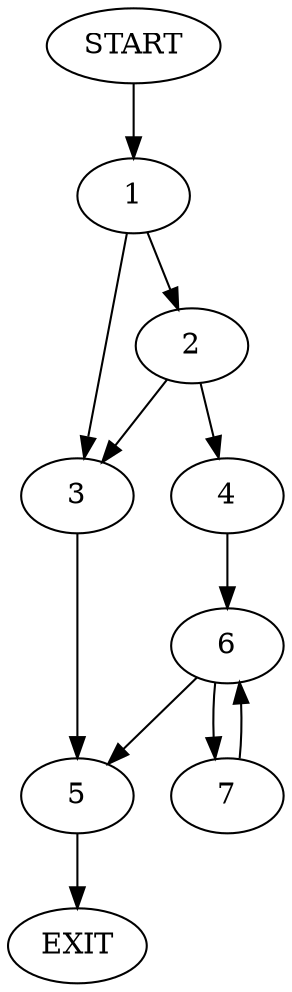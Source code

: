 digraph {
0 [label="START"]
8 [label="EXIT"]
0 -> 1
1 -> 2
1 -> 3
2 -> 4
2 -> 3
3 -> 5
4 -> 6
5 -> 8
6 -> 5
6 -> 7
7 -> 6
}

